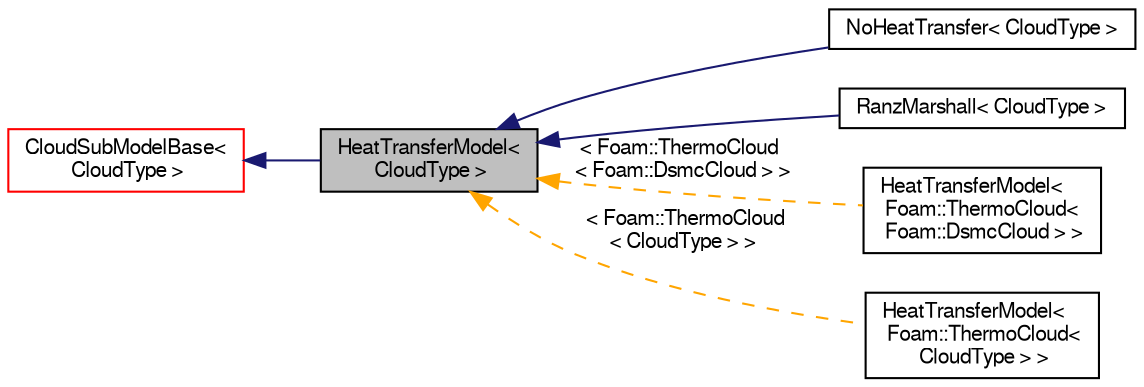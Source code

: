 digraph "HeatTransferModel&lt; CloudType &gt;"
{
  bgcolor="transparent";
  edge [fontname="FreeSans",fontsize="10",labelfontname="FreeSans",labelfontsize="10"];
  node [fontname="FreeSans",fontsize="10",shape=record];
  rankdir="LR";
  Node0 [label="HeatTransferModel\<\l CloudType \>",height=0.2,width=0.4,color="black", fillcolor="grey75", style="filled", fontcolor="black"];
  Node1 -> Node0 [dir="back",color="midnightblue",fontsize="10",style="solid",fontname="FreeSans"];
  Node1 [label="CloudSubModelBase\<\l CloudType \>",height=0.2,width=0.4,color="red",URL="$a24006.html",tooltip="Base class for cloud sub-models. "];
  Node0 -> Node3 [dir="back",color="midnightblue",fontsize="10",style="solid",fontname="FreeSans"];
  Node3 [label="NoHeatTransfer\< CloudType \>",height=0.2,width=0.4,color="black",URL="$a24358.html",tooltip="Dummy heat transfer model for &#39;none&#39;. "];
  Node0 -> Node4 [dir="back",color="midnightblue",fontsize="10",style="solid",fontname="FreeSans"];
  Node4 [label="RanzMarshall\< CloudType \>",height=0.2,width=0.4,color="black",URL="$a24362.html",tooltip="The Ranz-Marshall correlation for heat transfer. "];
  Node0 -> Node5 [dir="back",color="orange",fontsize="10",style="dashed",label=" \< Foam::ThermoCloud\l\< Foam::DsmcCloud \> \>" ,fontname="FreeSans"];
  Node5 [label="HeatTransferModel\<\l Foam::ThermoCloud\<\l Foam::DsmcCloud \> \>",height=0.2,width=0.4,color="black",URL="$a23830.html"];
  Node0 -> Node6 [dir="back",color="orange",fontsize="10",style="dashed",label=" \< Foam::ThermoCloud\l\< CloudType \> \>" ,fontname="FreeSans"];
  Node6 [label="HeatTransferModel\<\l Foam::ThermoCloud\<\l CloudType \> \>",height=0.2,width=0.4,color="black",URL="$a23830.html"];
}
